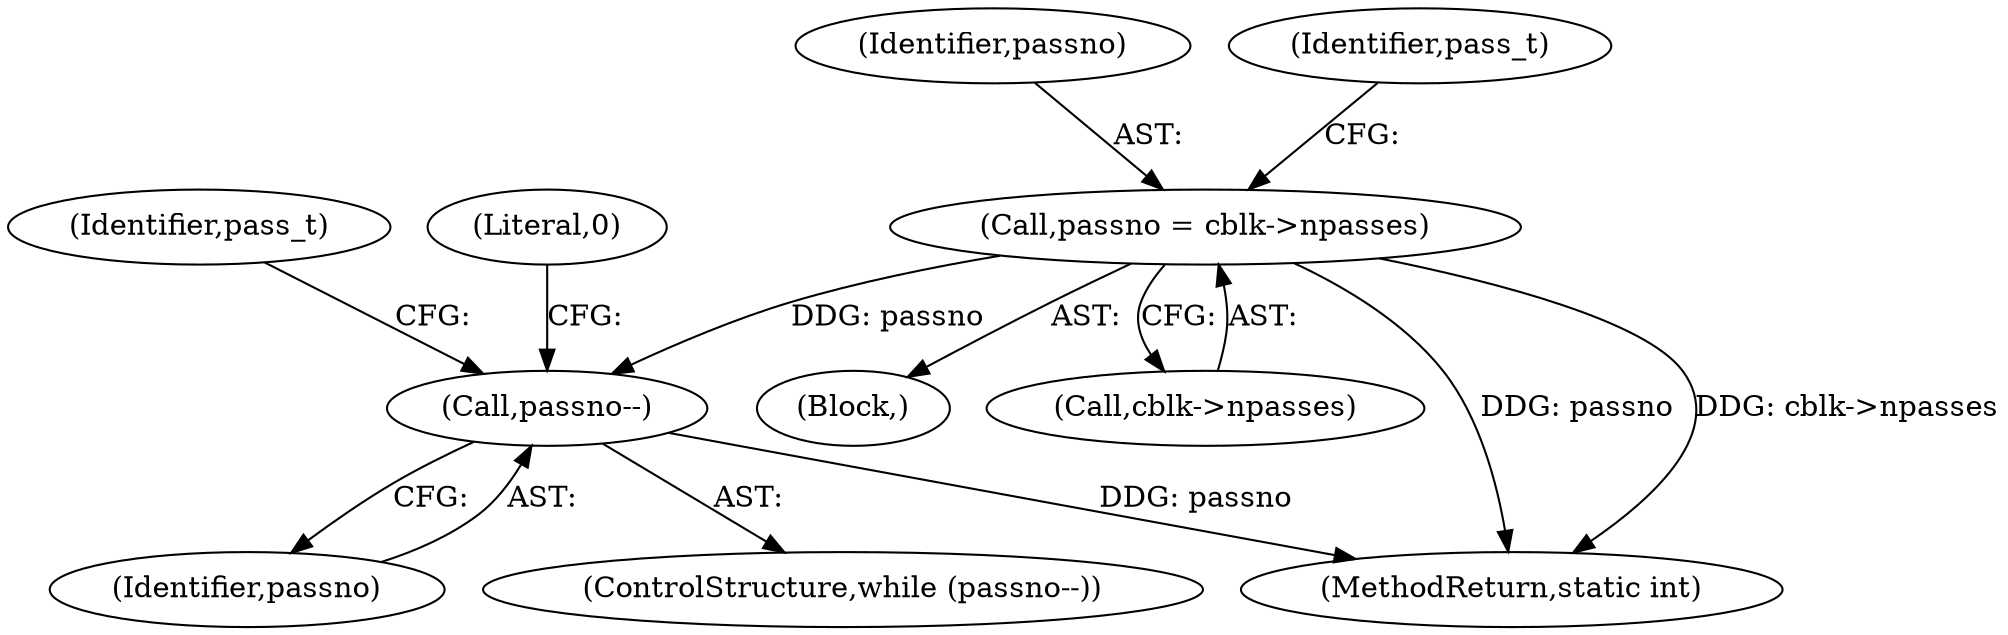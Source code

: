 digraph "0_FFmpeg_9a271a9368eaabf99e6c2046103acb33957e63b7@pointer" {
"1000111" [label="(Call,passno = cblk->npasses)"];
"1000245" [label="(Call,passno--)"];
"1000249" [label="(Identifier,pass_t)"];
"1000245" [label="(Call,passno--)"];
"1000112" [label="(Identifier,passno)"];
"1000109" [label="(Block,)"];
"1000111" [label="(Call,passno = cblk->npasses)"];
"1000246" [label="(Identifier,passno)"];
"1000118" [label="(Identifier,pass_t)"];
"1000113" [label="(Call,cblk->npasses)"];
"1000244" [label="(ControlStructure,while (passno--))"];
"1000339" [label="(Literal,0)"];
"1000340" [label="(MethodReturn,static int)"];
"1000111" -> "1000109"  [label="AST: "];
"1000111" -> "1000113"  [label="CFG: "];
"1000112" -> "1000111"  [label="AST: "];
"1000113" -> "1000111"  [label="AST: "];
"1000118" -> "1000111"  [label="CFG: "];
"1000111" -> "1000340"  [label="DDG: passno"];
"1000111" -> "1000340"  [label="DDG: cblk->npasses"];
"1000111" -> "1000245"  [label="DDG: passno"];
"1000245" -> "1000244"  [label="AST: "];
"1000245" -> "1000246"  [label="CFG: "];
"1000246" -> "1000245"  [label="AST: "];
"1000249" -> "1000245"  [label="CFG: "];
"1000339" -> "1000245"  [label="CFG: "];
"1000245" -> "1000340"  [label="DDG: passno"];
}
